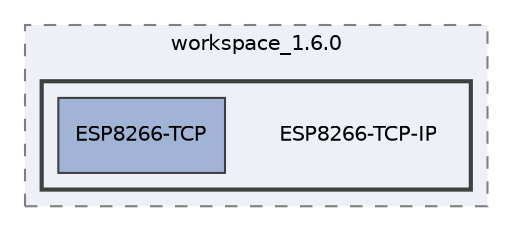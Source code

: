 digraph "C:/Users/Topuz/STM32CubeIDE/workspace_1.6.0/ESP8266-TCP-IP"
{
 // LATEX_PDF_SIZE
  edge [fontname="Helvetica",fontsize="10",labelfontname="Helvetica",labelfontsize="10"];
  node [fontname="Helvetica",fontsize="10",shape=record];
  compound=true
  subgraph clusterdir_d68f96515942b0cbb122a2ff87c20a0f {
    graph [ bgcolor="#edf0f7", pencolor="grey50", style="filled,dashed,", label="workspace_1.6.0", fontname="Helvetica", fontsize="10", URL="dir_d68f96515942b0cbb122a2ff87c20a0f.html"]
  subgraph clusterdir_6413aba084afffb78dfe253537bd0154 {
    graph [ bgcolor="#edf0f7", pencolor="grey25", style="filled,bold,", label="", fontname="Helvetica", fontsize="10", URL="dir_6413aba084afffb78dfe253537bd0154.html"]
    dir_6413aba084afffb78dfe253537bd0154 [shape=plaintext, label="ESP8266-TCP-IP"];
  dir_d6aca0299a5d43c1e78297d4936c59f3 [shape=box, label="ESP8266-TCP", style="filled,", fillcolor="#a2b4d6", color="grey25", URL="dir_d6aca0299a5d43c1e78297d4936c59f3.html"];
  }
  }
}
